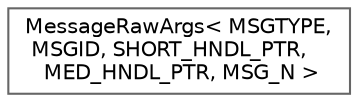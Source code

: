 digraph "Graphical Class Hierarchy"
{
 // LATEX_PDF_SIZE
  bgcolor="transparent";
  edge [fontname=Helvetica,fontsize=10,labelfontname=Helvetica,labelfontsize=10];
  node [fontname=Helvetica,fontsize=10,shape=box,height=0.2,width=0.4];
  rankdir="LR";
  Node0 [id="Node000000",label="MessageRawArgs\< MSGTYPE,\l MSGID, SHORT_HNDL_PTR,\l MED_HNDL_PTR, MSG_N \>",height=0.2,width=0.4,color="grey40", fillcolor="white", style="filled",URL="$structMessageRawArgs.html",tooltip=" "];
}
